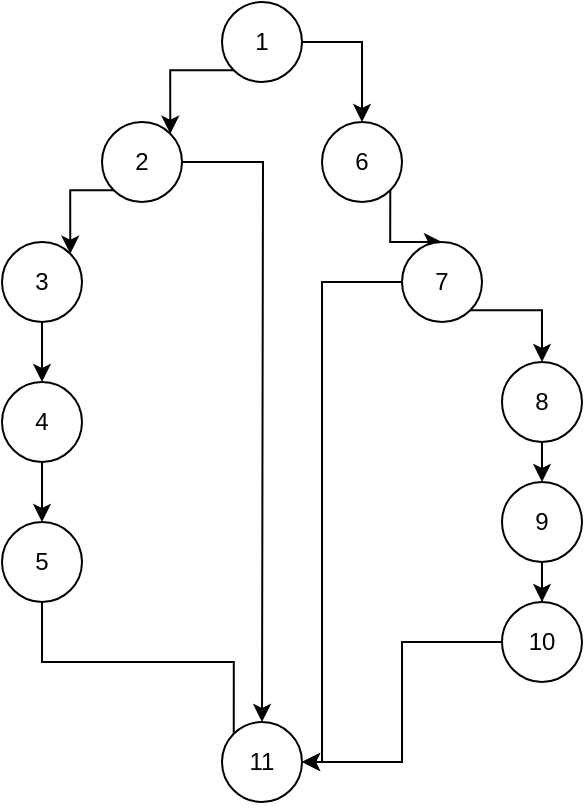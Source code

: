 <mxfile version="17.4.6" type="github">
  <diagram id="SwkGvBBLi70s39nOGeNO" name="第 1 页">
    <mxGraphModel dx="710" dy="465" grid="1" gridSize="10" guides="1" tooltips="1" connect="1" arrows="1" fold="1" page="1" pageScale="1" pageWidth="827" pageHeight="1169" math="0" shadow="0">
      <root>
        <mxCell id="0" />
        <mxCell id="1" parent="0" />
        <mxCell id="_YCQO3Be_hAabtsPpOEw-9" style="edgeStyle=orthogonalEdgeStyle;rounded=0;orthogonalLoop=1;jettySize=auto;html=1;exitX=0;exitY=1;exitDx=0;exitDy=0;entryX=1;entryY=0;entryDx=0;entryDy=0;" edge="1" parent="1" source="_YCQO3Be_hAabtsPpOEw-1" target="_YCQO3Be_hAabtsPpOEw-2">
          <mxGeometry relative="1" as="geometry" />
        </mxCell>
        <mxCell id="_YCQO3Be_hAabtsPpOEw-17" style="edgeStyle=orthogonalEdgeStyle;rounded=0;orthogonalLoop=1;jettySize=auto;html=1;exitX=1;exitY=0.5;exitDx=0;exitDy=0;entryX=0.5;entryY=0;entryDx=0;entryDy=0;" edge="1" parent="1" source="_YCQO3Be_hAabtsPpOEw-1" target="_YCQO3Be_hAabtsPpOEw-3">
          <mxGeometry relative="1" as="geometry" />
        </mxCell>
        <mxCell id="_YCQO3Be_hAabtsPpOEw-1" value="1" style="ellipse;whiteSpace=wrap;html=1;aspect=fixed;" vertex="1" parent="1">
          <mxGeometry x="140" y="90" width="40" height="40" as="geometry" />
        </mxCell>
        <mxCell id="_YCQO3Be_hAabtsPpOEw-10" style="edgeStyle=orthogonalEdgeStyle;rounded=0;orthogonalLoop=1;jettySize=auto;html=1;exitX=0;exitY=1;exitDx=0;exitDy=0;entryX=1;entryY=0;entryDx=0;entryDy=0;" edge="1" parent="1" source="_YCQO3Be_hAabtsPpOEw-2" target="_YCQO3Be_hAabtsPpOEw-4">
          <mxGeometry relative="1" as="geometry" />
        </mxCell>
        <mxCell id="_YCQO3Be_hAabtsPpOEw-27" style="edgeStyle=orthogonalEdgeStyle;rounded=0;orthogonalLoop=1;jettySize=auto;html=1;" edge="1" parent="1" source="_YCQO3Be_hAabtsPpOEw-2">
          <mxGeometry relative="1" as="geometry">
            <mxPoint x="160" y="450" as="targetPoint" />
          </mxGeometry>
        </mxCell>
        <mxCell id="_YCQO3Be_hAabtsPpOEw-2" value="2" style="ellipse;whiteSpace=wrap;html=1;aspect=fixed;" vertex="1" parent="1">
          <mxGeometry x="80" y="150" width="40" height="40" as="geometry" />
        </mxCell>
        <mxCell id="_YCQO3Be_hAabtsPpOEw-18" style="edgeStyle=orthogonalEdgeStyle;rounded=0;orthogonalLoop=1;jettySize=auto;html=1;exitX=1;exitY=1;exitDx=0;exitDy=0;" edge="1" parent="1" source="_YCQO3Be_hAabtsPpOEw-3" target="_YCQO3Be_hAabtsPpOEw-13">
          <mxGeometry relative="1" as="geometry" />
        </mxCell>
        <mxCell id="_YCQO3Be_hAabtsPpOEw-3" value="6" style="ellipse;whiteSpace=wrap;html=1;aspect=fixed;" vertex="1" parent="1">
          <mxGeometry x="190" y="150" width="40" height="40" as="geometry" />
        </mxCell>
        <mxCell id="_YCQO3Be_hAabtsPpOEw-11" style="edgeStyle=orthogonalEdgeStyle;rounded=0;orthogonalLoop=1;jettySize=auto;html=1;exitX=0.5;exitY=1;exitDx=0;exitDy=0;entryX=0.5;entryY=0;entryDx=0;entryDy=0;" edge="1" parent="1" source="_YCQO3Be_hAabtsPpOEw-4" target="_YCQO3Be_hAabtsPpOEw-5">
          <mxGeometry relative="1" as="geometry" />
        </mxCell>
        <mxCell id="_YCQO3Be_hAabtsPpOEw-4" value="3" style="ellipse;whiteSpace=wrap;html=1;aspect=fixed;" vertex="1" parent="1">
          <mxGeometry x="30" y="210" width="40" height="40" as="geometry" />
        </mxCell>
        <mxCell id="_YCQO3Be_hAabtsPpOEw-12" style="edgeStyle=orthogonalEdgeStyle;rounded=0;orthogonalLoop=1;jettySize=auto;html=1;exitX=0.5;exitY=1;exitDx=0;exitDy=0;entryX=0.5;entryY=0;entryDx=0;entryDy=0;" edge="1" parent="1" source="_YCQO3Be_hAabtsPpOEw-5" target="_YCQO3Be_hAabtsPpOEw-7">
          <mxGeometry relative="1" as="geometry" />
        </mxCell>
        <mxCell id="_YCQO3Be_hAabtsPpOEw-5" value="4" style="ellipse;whiteSpace=wrap;html=1;aspect=fixed;" vertex="1" parent="1">
          <mxGeometry x="30" y="280" width="40" height="40" as="geometry" />
        </mxCell>
        <mxCell id="_YCQO3Be_hAabtsPpOEw-24" style="edgeStyle=orthogonalEdgeStyle;rounded=0;orthogonalLoop=1;jettySize=auto;html=1;entryX=1;entryY=0.5;entryDx=0;entryDy=0;" edge="1" parent="1" source="_YCQO3Be_hAabtsPpOEw-6" target="_YCQO3Be_hAabtsPpOEw-16">
          <mxGeometry relative="1" as="geometry" />
        </mxCell>
        <mxCell id="_YCQO3Be_hAabtsPpOEw-6" value="10" style="ellipse;whiteSpace=wrap;html=1;aspect=fixed;" vertex="1" parent="1">
          <mxGeometry x="280" y="390" width="40" height="40" as="geometry" />
        </mxCell>
        <mxCell id="_YCQO3Be_hAabtsPpOEw-28" style="edgeStyle=orthogonalEdgeStyle;rounded=0;orthogonalLoop=1;jettySize=auto;html=1;exitX=0.5;exitY=1;exitDx=0;exitDy=0;entryX=0;entryY=1;entryDx=0;entryDy=0;" edge="1" parent="1" source="_YCQO3Be_hAabtsPpOEw-7" target="_YCQO3Be_hAabtsPpOEw-16">
          <mxGeometry relative="1" as="geometry" />
        </mxCell>
        <mxCell id="_YCQO3Be_hAabtsPpOEw-7" value="5" style="ellipse;whiteSpace=wrap;html=1;aspect=fixed;" vertex="1" parent="1">
          <mxGeometry x="30" y="350" width="40" height="40" as="geometry" />
        </mxCell>
        <mxCell id="_YCQO3Be_hAabtsPpOEw-19" style="edgeStyle=orthogonalEdgeStyle;rounded=0;orthogonalLoop=1;jettySize=auto;html=1;exitX=1;exitY=1;exitDx=0;exitDy=0;entryX=0.5;entryY=0;entryDx=0;entryDy=0;" edge="1" parent="1" source="_YCQO3Be_hAabtsPpOEw-13" target="_YCQO3Be_hAabtsPpOEw-14">
          <mxGeometry relative="1" as="geometry" />
        </mxCell>
        <mxCell id="_YCQO3Be_hAabtsPpOEw-26" style="edgeStyle=orthogonalEdgeStyle;rounded=0;orthogonalLoop=1;jettySize=auto;html=1;" edge="1" parent="1" source="_YCQO3Be_hAabtsPpOEw-13" target="_YCQO3Be_hAabtsPpOEw-16">
          <mxGeometry relative="1" as="geometry">
            <Array as="points">
              <mxPoint x="190" y="230" />
              <mxPoint x="190" y="470" />
            </Array>
          </mxGeometry>
        </mxCell>
        <mxCell id="_YCQO3Be_hAabtsPpOEw-13" value="7" style="ellipse;whiteSpace=wrap;html=1;aspect=fixed;" vertex="1" parent="1">
          <mxGeometry x="230" y="210" width="40" height="40" as="geometry" />
        </mxCell>
        <mxCell id="_YCQO3Be_hAabtsPpOEw-20" style="edgeStyle=orthogonalEdgeStyle;rounded=0;orthogonalLoop=1;jettySize=auto;html=1;exitX=0.5;exitY=1;exitDx=0;exitDy=0;entryX=0.5;entryY=0;entryDx=0;entryDy=0;" edge="1" parent="1" source="_YCQO3Be_hAabtsPpOEw-14" target="_YCQO3Be_hAabtsPpOEw-15">
          <mxGeometry relative="1" as="geometry" />
        </mxCell>
        <mxCell id="_YCQO3Be_hAabtsPpOEw-14" value="8" style="ellipse;whiteSpace=wrap;html=1;aspect=fixed;" vertex="1" parent="1">
          <mxGeometry x="280" y="270" width="40" height="40" as="geometry" />
        </mxCell>
        <mxCell id="_YCQO3Be_hAabtsPpOEw-21" style="edgeStyle=orthogonalEdgeStyle;rounded=0;orthogonalLoop=1;jettySize=auto;html=1;exitX=0.5;exitY=1;exitDx=0;exitDy=0;" edge="1" parent="1" source="_YCQO3Be_hAabtsPpOEw-15" target="_YCQO3Be_hAabtsPpOEw-6">
          <mxGeometry relative="1" as="geometry" />
        </mxCell>
        <mxCell id="_YCQO3Be_hAabtsPpOEw-15" value="9" style="ellipse;whiteSpace=wrap;html=1;aspect=fixed;" vertex="1" parent="1">
          <mxGeometry x="280" y="330" width="40" height="40" as="geometry" />
        </mxCell>
        <mxCell id="_YCQO3Be_hAabtsPpOEw-16" value="11" style="ellipse;whiteSpace=wrap;html=1;aspect=fixed;" vertex="1" parent="1">
          <mxGeometry x="140" y="450" width="40" height="40" as="geometry" />
        </mxCell>
        <mxCell id="_YCQO3Be_hAabtsPpOEw-22" style="edgeStyle=orthogonalEdgeStyle;rounded=0;orthogonalLoop=1;jettySize=auto;html=1;exitX=0.5;exitY=1;exitDx=0;exitDy=0;" edge="1" parent="1" source="_YCQO3Be_hAabtsPpOEw-15">
          <mxGeometry relative="1" as="geometry">
            <mxPoint x="300" y="370" as="targetPoint" />
          </mxGeometry>
        </mxCell>
      </root>
    </mxGraphModel>
  </diagram>
</mxfile>
